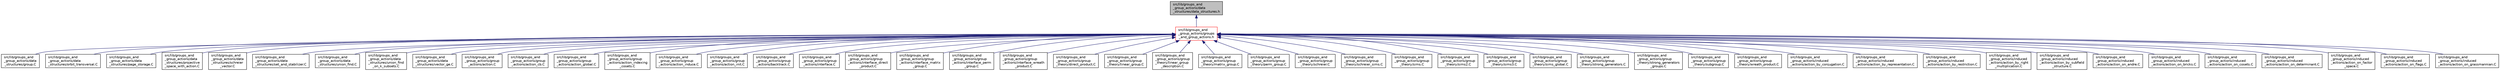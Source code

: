 digraph "src/lib/groups_and_group_actions/data_structures/data_structures.h"
{
  edge [fontname="Helvetica",fontsize="10",labelfontname="Helvetica",labelfontsize="10"];
  node [fontname="Helvetica",fontsize="10",shape=record];
  Node1 [label="src/lib/groups_and\l_group_actions/data\l_structures/data_structures.h",height=0.2,width=0.4,color="black", fillcolor="grey75", style="filled", fontcolor="black"];
  Node1 -> Node2 [dir="back",color="midnightblue",fontsize="10",style="solid",fontname="Helvetica"];
  Node2 [label="src/lib/groups_and\l_group_actions/groups\l_and_group_actions.h",height=0.2,width=0.4,color="red", fillcolor="white", style="filled",URL="$d8/db2/groups__and__group__actions_8h.html"];
  Node2 -> Node3 [dir="back",color="midnightblue",fontsize="10",style="solid",fontname="Helvetica"];
  Node3 [label="src/lib/groups_and\l_group_actions/data\l_structures/group.C",height=0.2,width=0.4,color="black", fillcolor="white", style="filled",URL="$d2/d4f/group_8_c.html"];
  Node2 -> Node4 [dir="back",color="midnightblue",fontsize="10",style="solid",fontname="Helvetica"];
  Node4 [label="src/lib/groups_and\l_group_actions/data\l_structures/orbit_transversal.C",height=0.2,width=0.4,color="black", fillcolor="white", style="filled",URL="$d7/dc1/orbit__transversal_8_c.html"];
  Node2 -> Node5 [dir="back",color="midnightblue",fontsize="10",style="solid",fontname="Helvetica"];
  Node5 [label="src/lib/groups_and\l_group_actions/data\l_structures/page_storage.C",height=0.2,width=0.4,color="black", fillcolor="white", style="filled",URL="$db/d3c/page__storage_8_c.html"];
  Node2 -> Node6 [dir="back",color="midnightblue",fontsize="10",style="solid",fontname="Helvetica"];
  Node6 [label="src/lib/groups_and\l_group_actions/data\l_structures/projective\l_space_with_action.C",height=0.2,width=0.4,color="black", fillcolor="white", style="filled",URL="$d0/daa/projective__space__with__action_8_c.html"];
  Node2 -> Node7 [dir="back",color="midnightblue",fontsize="10",style="solid",fontname="Helvetica"];
  Node7 [label="src/lib/groups_and\l_group_actions/data\l_structures/schreier\l_vector.C",height=0.2,width=0.4,color="black", fillcolor="white", style="filled",URL="$d9/d7a/schreier__vector_8_c.html"];
  Node2 -> Node8 [dir="back",color="midnightblue",fontsize="10",style="solid",fontname="Helvetica"];
  Node8 [label="src/lib/groups_and\l_group_actions/data\l_structures/set_and_stabilizer.C",height=0.2,width=0.4,color="black", fillcolor="white", style="filled",URL="$d4/dbf/set__and__stabilizer_8_c.html"];
  Node2 -> Node9 [dir="back",color="midnightblue",fontsize="10",style="solid",fontname="Helvetica"];
  Node9 [label="src/lib/groups_and\l_group_actions/data\l_structures/union_find.C",height=0.2,width=0.4,color="black", fillcolor="white", style="filled",URL="$d0/de9/union__find_8_c.html"];
  Node2 -> Node10 [dir="back",color="midnightblue",fontsize="10",style="solid",fontname="Helvetica"];
  Node10 [label="src/lib/groups_and\l_group_actions/data\l_structures/union_find\l_on_k_subsets.C",height=0.2,width=0.4,color="black", fillcolor="white", style="filled",URL="$d1/d65/union__find__on__k__subsets_8_c.html"];
  Node2 -> Node11 [dir="back",color="midnightblue",fontsize="10",style="solid",fontname="Helvetica"];
  Node11 [label="src/lib/groups_and\l_group_actions/data\l_structures/vector_ge.C",height=0.2,width=0.4,color="black", fillcolor="white", style="filled",URL="$dc/d3e/vector__ge_8_c.html"];
  Node2 -> Node12 [dir="back",color="midnightblue",fontsize="10",style="solid",fontname="Helvetica"];
  Node12 [label="src/lib/groups_and\l_group_actions/group\l_actions/action.C",height=0.2,width=0.4,color="black", fillcolor="white", style="filled",URL="$d6/df6/action_8_c.html"];
  Node2 -> Node13 [dir="back",color="midnightblue",fontsize="10",style="solid",fontname="Helvetica"];
  Node13 [label="src/lib/groups_and\l_group_actions/group\l_actions/action_cb.C",height=0.2,width=0.4,color="black", fillcolor="white", style="filled",URL="$d6/d90/action__cb_8_c.html"];
  Node2 -> Node14 [dir="back",color="midnightblue",fontsize="10",style="solid",fontname="Helvetica"];
  Node14 [label="src/lib/groups_and\l_group_actions/group\l_actions/action_global.C",height=0.2,width=0.4,color="black", fillcolor="white", style="filled",URL="$d5/d90/action__global_8_c.html"];
  Node2 -> Node15 [dir="back",color="midnightblue",fontsize="10",style="solid",fontname="Helvetica"];
  Node15 [label="src/lib/groups_and\l_group_actions/group\l_actions/action_indexing\l_cosets.C",height=0.2,width=0.4,color="black", fillcolor="white", style="filled",URL="$de/d00/action__indexing__cosets_8_c.html"];
  Node2 -> Node16 [dir="back",color="midnightblue",fontsize="10",style="solid",fontname="Helvetica"];
  Node16 [label="src/lib/groups_and\l_group_actions/group\l_actions/action_induce.C",height=0.2,width=0.4,color="black", fillcolor="white", style="filled",URL="$dc/dd3/action__induce_8_c.html"];
  Node2 -> Node17 [dir="back",color="midnightblue",fontsize="10",style="solid",fontname="Helvetica"];
  Node17 [label="src/lib/groups_and\l_group_actions/group\l_actions/action_init.C",height=0.2,width=0.4,color="black", fillcolor="white", style="filled",URL="$da/deb/action__init_8_c.html"];
  Node2 -> Node18 [dir="back",color="midnightblue",fontsize="10",style="solid",fontname="Helvetica"];
  Node18 [label="src/lib/groups_and\l_group_actions/group\l_actions/backtrack.C",height=0.2,width=0.4,color="black", fillcolor="white", style="filled",URL="$d8/d9e/backtrack_8_c.html"];
  Node2 -> Node19 [dir="back",color="midnightblue",fontsize="10",style="solid",fontname="Helvetica"];
  Node19 [label="src/lib/groups_and\l_group_actions/group\l_actions/interface.C",height=0.2,width=0.4,color="black", fillcolor="white", style="filled",URL="$d3/d27/interface_8_c.html"];
  Node2 -> Node20 [dir="back",color="midnightblue",fontsize="10",style="solid",fontname="Helvetica"];
  Node20 [label="src/lib/groups_and\l_group_actions/group\l_actions/interface_direct\l_product.C",height=0.2,width=0.4,color="black", fillcolor="white", style="filled",URL="$df/d05/interface__direct__product_8_c.html"];
  Node2 -> Node21 [dir="back",color="midnightblue",fontsize="10",style="solid",fontname="Helvetica"];
  Node21 [label="src/lib/groups_and\l_group_actions/group\l_actions/interface_matrix\l_group.C",height=0.2,width=0.4,color="black", fillcolor="white", style="filled",URL="$da/d0a/interface__matrix__group_8_c.html"];
  Node2 -> Node22 [dir="back",color="midnightblue",fontsize="10",style="solid",fontname="Helvetica"];
  Node22 [label="src/lib/groups_and\l_group_actions/group\l_actions/interface_perm\l_group.C",height=0.2,width=0.4,color="black", fillcolor="white", style="filled",URL="$df/d36/interface__perm__group_8_c.html"];
  Node2 -> Node23 [dir="back",color="midnightblue",fontsize="10",style="solid",fontname="Helvetica"];
  Node23 [label="src/lib/groups_and\l_group_actions/group\l_actions/interface_wreath\l_product.C",height=0.2,width=0.4,color="black", fillcolor="white", style="filled",URL="$da/d12/interface__wreath__product_8_c.html"];
  Node2 -> Node24 [dir="back",color="midnightblue",fontsize="10",style="solid",fontname="Helvetica"];
  Node24 [label="src/lib/groups_and\l_group_actions/group\l_theory/direct_product.C",height=0.2,width=0.4,color="black", fillcolor="white", style="filled",URL="$d6/df7/lib_2groups__and__group__actions_2group__theory_2direct__product_8_c.html"];
  Node2 -> Node25 [dir="back",color="midnightblue",fontsize="10",style="solid",fontname="Helvetica"];
  Node25 [label="src/lib/groups_and\l_group_actions/group\l_theory/linear_group.C",height=0.2,width=0.4,color="black", fillcolor="white", style="filled",URL="$db/dc0/linear__group_8_c.html"];
  Node2 -> Node26 [dir="back",color="midnightblue",fontsize="10",style="solid",fontname="Helvetica"];
  Node26 [label="src/lib/groups_and\l_group_actions/group\l_theory/linear_group\l_description.C",height=0.2,width=0.4,color="black", fillcolor="white", style="filled",URL="$d0/ddf/linear__group__description_8_c.html"];
  Node2 -> Node27 [dir="back",color="midnightblue",fontsize="10",style="solid",fontname="Helvetica"];
  Node27 [label="src/lib/groups_and\l_group_actions/group\l_theory/matrix_group.C",height=0.2,width=0.4,color="black", fillcolor="white", style="filled",URL="$d1/dbd/matrix__group_8_c.html"];
  Node2 -> Node28 [dir="back",color="midnightblue",fontsize="10",style="solid",fontname="Helvetica"];
  Node28 [label="src/lib/groups_and\l_group_actions/group\l_theory/perm_group.C",height=0.2,width=0.4,color="black", fillcolor="white", style="filled",URL="$db/d7c/perm__group_8_c.html"];
  Node2 -> Node29 [dir="back",color="midnightblue",fontsize="10",style="solid",fontname="Helvetica"];
  Node29 [label="src/lib/groups_and\l_group_actions/group\l_theory/schreier.C",height=0.2,width=0.4,color="black", fillcolor="white", style="filled",URL="$db/dc3/groups__and__group__actions_2group__theory_2schreier_8c.html"];
  Node2 -> Node30 [dir="back",color="midnightblue",fontsize="10",style="solid",fontname="Helvetica"];
  Node30 [label="src/lib/groups_and\l_group_actions/group\l_theory/schreier_sims.C",height=0.2,width=0.4,color="black", fillcolor="white", style="filled",URL="$dd/ddb/schreier__sims_8_c.html"];
  Node2 -> Node31 [dir="back",color="midnightblue",fontsize="10",style="solid",fontname="Helvetica"];
  Node31 [label="src/lib/groups_and\l_group_actions/group\l_theory/sims.C",height=0.2,width=0.4,color="black", fillcolor="white", style="filled",URL="$d9/d4e/sims_8_c.html"];
  Node2 -> Node32 [dir="back",color="midnightblue",fontsize="10",style="solid",fontname="Helvetica"];
  Node32 [label="src/lib/groups_and\l_group_actions/group\l_theory/sims2.C",height=0.2,width=0.4,color="black", fillcolor="white", style="filled",URL="$dc/de5/sims2_8_c.html"];
  Node2 -> Node33 [dir="back",color="midnightblue",fontsize="10",style="solid",fontname="Helvetica"];
  Node33 [label="src/lib/groups_and\l_group_actions/group\l_theory/sims3.C",height=0.2,width=0.4,color="black", fillcolor="white", style="filled",URL="$d8/da0/sims3_8_c.html"];
  Node2 -> Node34 [dir="back",color="midnightblue",fontsize="10",style="solid",fontname="Helvetica"];
  Node34 [label="src/lib/groups_and\l_group_actions/group\l_theory/sims_global.C",height=0.2,width=0.4,color="black", fillcolor="white", style="filled",URL="$de/da0/sims__global_8_c.html"];
  Node2 -> Node35 [dir="back",color="midnightblue",fontsize="10",style="solid",fontname="Helvetica"];
  Node35 [label="src/lib/groups_and\l_group_actions/group\l_theory/strong_generators.C",height=0.2,width=0.4,color="black", fillcolor="white", style="filled",URL="$db/df0/strong__generators_8_c.html"];
  Node2 -> Node36 [dir="back",color="midnightblue",fontsize="10",style="solid",fontname="Helvetica"];
  Node36 [label="src/lib/groups_and\l_group_actions/group\l_theory/strong_generators\l_groups.C",height=0.2,width=0.4,color="black", fillcolor="white", style="filled",URL="$d3/dd4/strong__generators__groups_8_c.html"];
  Node2 -> Node37 [dir="back",color="midnightblue",fontsize="10",style="solid",fontname="Helvetica"];
  Node37 [label="src/lib/groups_and\l_group_actions/group\l_theory/subgroup.C",height=0.2,width=0.4,color="black", fillcolor="white", style="filled",URL="$d9/dc4/subgroup_8_c.html"];
  Node2 -> Node38 [dir="back",color="midnightblue",fontsize="10",style="solid",fontname="Helvetica"];
  Node38 [label="src/lib/groups_and\l_group_actions/group\l_theory/wreath_product.C",height=0.2,width=0.4,color="black", fillcolor="white", style="filled",URL="$dc/d41/lib_2groups__and__group__actions_2group__theory_2wreath__product_8_c.html"];
  Node2 -> Node39 [dir="back",color="midnightblue",fontsize="10",style="solid",fontname="Helvetica"];
  Node39 [label="src/lib/groups_and\l_group_actions/induced\l_actions/action_by_conjugation.C",height=0.2,width=0.4,color="black", fillcolor="white", style="filled",URL="$d5/dab/action__by__conjugation_8_c.html"];
  Node2 -> Node40 [dir="back",color="midnightblue",fontsize="10",style="solid",fontname="Helvetica"];
  Node40 [label="src/lib/groups_and\l_group_actions/induced\l_actions/action_by_representation.C",height=0.2,width=0.4,color="black", fillcolor="white", style="filled",URL="$d8/d64/action__by__representation_8_c.html"];
  Node2 -> Node41 [dir="back",color="midnightblue",fontsize="10",style="solid",fontname="Helvetica"];
  Node41 [label="src/lib/groups_and\l_group_actions/induced\l_actions/action_by_restriction.C",height=0.2,width=0.4,color="black", fillcolor="white", style="filled",URL="$dc/d24/action__by__restriction_8_c.html"];
  Node2 -> Node42 [dir="back",color="midnightblue",fontsize="10",style="solid",fontname="Helvetica"];
  Node42 [label="src/lib/groups_and\l_group_actions/induced\l_actions/action_by_right\l_multiplication.C",height=0.2,width=0.4,color="black", fillcolor="white", style="filled",URL="$d6/dc5/action__by__right__multiplication_8_c.html"];
  Node2 -> Node43 [dir="back",color="midnightblue",fontsize="10",style="solid",fontname="Helvetica"];
  Node43 [label="src/lib/groups_and\l_group_actions/induced\l_actions/action_by_subfield\l_structure.C",height=0.2,width=0.4,color="black", fillcolor="white", style="filled",URL="$dc/dc4/action__by__subfield__structure_8_c.html"];
  Node2 -> Node44 [dir="back",color="midnightblue",fontsize="10",style="solid",fontname="Helvetica"];
  Node44 [label="src/lib/groups_and\l_group_actions/induced\l_actions/action_on_andre.C",height=0.2,width=0.4,color="black", fillcolor="white", style="filled",URL="$d3/d35/action__on__andre_8_c.html"];
  Node2 -> Node45 [dir="back",color="midnightblue",fontsize="10",style="solid",fontname="Helvetica"];
  Node45 [label="src/lib/groups_and\l_group_actions/induced\l_actions/action_on_bricks.C",height=0.2,width=0.4,color="black", fillcolor="white", style="filled",URL="$df/d1d/action__on__bricks_8_c.html"];
  Node2 -> Node46 [dir="back",color="midnightblue",fontsize="10",style="solid",fontname="Helvetica"];
  Node46 [label="src/lib/groups_and\l_group_actions/induced\l_actions/action_on_cosets.C",height=0.2,width=0.4,color="black", fillcolor="white", style="filled",URL="$d9/d01/action__on__cosets_8_c.html"];
  Node2 -> Node47 [dir="back",color="midnightblue",fontsize="10",style="solid",fontname="Helvetica"];
  Node47 [label="src/lib/groups_and\l_group_actions/induced\l_actions/action_on_determinant.C",height=0.2,width=0.4,color="black", fillcolor="white", style="filled",URL="$dd/d3f/action__on__determinant_8_c.html"];
  Node2 -> Node48 [dir="back",color="midnightblue",fontsize="10",style="solid",fontname="Helvetica"];
  Node48 [label="src/lib/groups_and\l_group_actions/induced\l_actions/action_on_factor\l_space.C",height=0.2,width=0.4,color="black", fillcolor="white", style="filled",URL="$d4/d0e/action__on__factor__space_8_c.html"];
  Node2 -> Node49 [dir="back",color="midnightblue",fontsize="10",style="solid",fontname="Helvetica"];
  Node49 [label="src/lib/groups_and\l_group_actions/induced\l_actions/action_on_flags.C",height=0.2,width=0.4,color="black", fillcolor="white", style="filled",URL="$df/d8f/action__on__flags_8_c.html"];
  Node2 -> Node50 [dir="back",color="midnightblue",fontsize="10",style="solid",fontname="Helvetica"];
  Node50 [label="src/lib/groups_and\l_group_actions/induced\l_actions/action_on_grassmannian.C",height=0.2,width=0.4,color="black", fillcolor="white", style="filled",URL="$d5/d57/action__on__grassmannian_8_c.html"];
}
